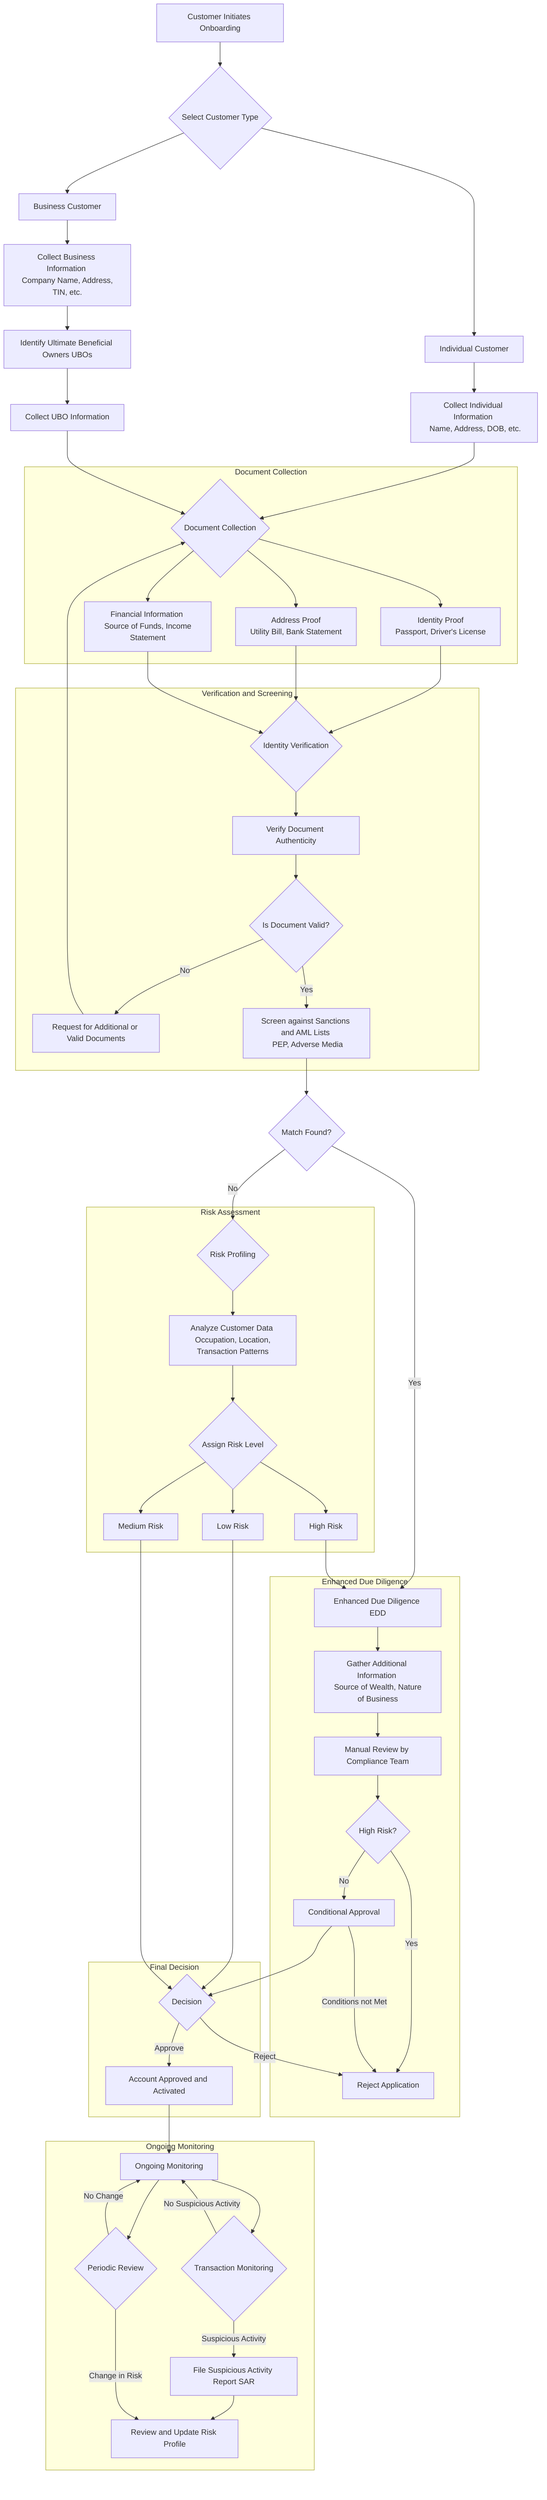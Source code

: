 graph TD
    %% === NODE DEFINITIONS ===
    A[Customer Initiates Onboarding]
    B{Select Customer Type}
    C[Individual Customer]
    D[Business Customer]
    E[Collect Individual Information <br> Name, Address, DOB, etc.]
    F[Collect Business Information <br> Company Name, Address, TIN, etc.]
    G[Identify Ultimate Beneficial Owners UBOs]
    H[Collect UBO Information]
    I{Document Collection}
    J[Identity Proof <br> Passport, Driver's License]
    K[Address Proof <br> Utility Bill, Bank Statement]
    L[Financial Information <br> Source of Funds, Income Statement]
    M{Identity Verification}
    N[Verify Document Authenticity]
    O{Is Document Valid?}
    P[Request for Additional or Valid Documents]
    Q[Screen against Sanctions and AML Lists <br> PEP, Adverse Media]
    R{Match Found?}
    S[Enhanced Due Diligence EDD]
    T[Gather Additional Information <br> Source of Wealth, Nature of Business]
    U[Manual Review by Compliance Team]
    V{High Risk?}
    W[Reject Application]
    X[Conditional Approval]
    Y{Risk Profiling}
    Z[Analyze Customer Data <br> Occupation, Location, Transaction Patterns]
    AA{Assign Risk Level}
    AB[Low Risk]
    AC[Medium Risk]
    AD[High Risk]
    AE{Decision}
    AF[Account Approved and Activated]
    AG[Ongoing Monitoring]
    AH{Transaction Monitoring}
    AI[File Suspicious Activity Report SAR]
    AJ[Review and Update Risk Profile]
    AK{Periodic Review}

    %% === LINKS AND PROCESS FLOW ===
    A --> B
    B --> C
    B --> D
    C --> E
    D --> F
    F --> G
    G --> H
    E --> I
    H --> I
    
    subgraph Document Collection
      I --> J
      I --> K
      I --> L
    end

    J --> M
    K --> M
    L --> M

    subgraph Verification and Screening
      M --> N
      N --> O
      O -- No --> P
      P --> I
      O -- Yes --> Q
    end

    Q --> R
    R -- Yes --> S
    R -- No --> Y

    subgraph Enhanced Due Diligence
        S --> T
        T --> U
        U --> V
        V -- Yes --> W
        V -- No --> X
    end
    
    subgraph Risk Assessment
        Y --> Z
        Z --> AA
        AA --> AB
        AA --> AC
        AA --> AD
    end

    AD --> S

    subgraph Final Decision
        AB --> AE
        AC --> AE
        X --> AE
        AE -- Approve --> AF
        AE -- Reject --> W
        X -- Conditions not Met --> W
    end

    AF --> AG

    subgraph Ongoing Monitoring
      AG --> AH
      AH -- Suspicious Activity --> AI
      AI --> AJ
      AH -- No Suspicious Activity --> AG
      AG --> AK
      AK -- Change in Risk --> AJ
      AK -- No Change --> AG
    end